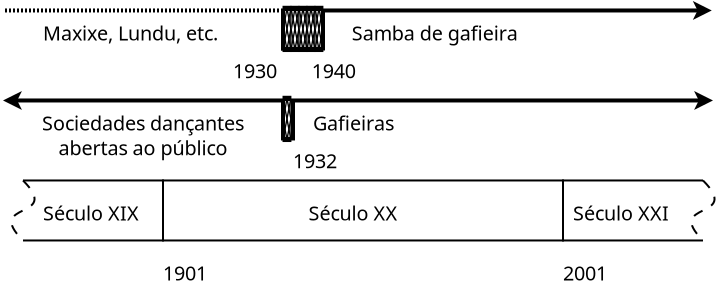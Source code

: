 <?xml version="1.0" encoding="UTF-8"?>
<dia:diagram xmlns:dia="http://www.lysator.liu.se/~alla/dia/">
  <dia:layer name="Segundo plano" visible="true" connectable="true" active="true">
    <dia:object type="Standard - Box" version="0" id="O0">
      <dia:attribute name="obj_pos">
        <dia:point val="12,1"/>
      </dia:attribute>
      <dia:attribute name="obj_bb">
        <dia:rectangle val="11.95,0.95;32.05,4.05"/>
      </dia:attribute>
      <dia:attribute name="elem_corner">
        <dia:point val="12,1"/>
      </dia:attribute>
      <dia:attribute name="elem_width">
        <dia:real val="20"/>
      </dia:attribute>
      <dia:attribute name="elem_height">
        <dia:real val="3"/>
      </dia:attribute>
      <dia:attribute name="show_background">
        <dia:boolean val="false"/>
      </dia:attribute>
    </dia:object>
    <dia:object type="Standard - Text" version="1" id="O1">
      <dia:attribute name="obj_pos">
        <dia:point val="12,6"/>
      </dia:attribute>
      <dia:attribute name="obj_bb">
        <dia:rectangle val="12,5.082;14.51,6.235"/>
      </dia:attribute>
      <dia:attribute name="text">
        <dia:composite type="text">
          <dia:attribute name="string">
            <dia:string>#1901#</dia:string>
          </dia:attribute>
          <dia:attribute name="font">
            <dia:font family="sans" style="0" name="Helvetica"/>
          </dia:attribute>
          <dia:attribute name="height">
            <dia:real val="1.235"/>
          </dia:attribute>
          <dia:attribute name="pos">
            <dia:point val="12,6"/>
          </dia:attribute>
          <dia:attribute name="color">
            <dia:color val="#000000ff"/>
          </dia:attribute>
          <dia:attribute name="alignment">
            <dia:enum val="0"/>
          </dia:attribute>
        </dia:composite>
      </dia:attribute>
      <dia:attribute name="valign">
        <dia:enum val="3"/>
      </dia:attribute>
    </dia:object>
    <dia:object type="Standard - Text" version="1" id="O2">
      <dia:attribute name="obj_pos">
        <dia:point val="32,6"/>
      </dia:attribute>
      <dia:attribute name="obj_bb">
        <dia:rectangle val="32,5.082;34.51,6.235"/>
      </dia:attribute>
      <dia:attribute name="text">
        <dia:composite type="text">
          <dia:attribute name="string">
            <dia:string>#2001#</dia:string>
          </dia:attribute>
          <dia:attribute name="font">
            <dia:font family="sans" style="0" name="Helvetica"/>
          </dia:attribute>
          <dia:attribute name="height">
            <dia:real val="1.235"/>
          </dia:attribute>
          <dia:attribute name="pos">
            <dia:point val="32,6"/>
          </dia:attribute>
          <dia:attribute name="color">
            <dia:color val="#000000ff"/>
          </dia:attribute>
          <dia:attribute name="alignment">
            <dia:enum val="0"/>
          </dia:attribute>
        </dia:composite>
      </dia:attribute>
      <dia:attribute name="valign">
        <dia:enum val="3"/>
      </dia:attribute>
    </dia:object>
    <dia:object type="Standard - Text" version="1" id="O3">
      <dia:attribute name="obj_pos">
        <dia:point val="21.5,3"/>
      </dia:attribute>
      <dia:attribute name="obj_bb">
        <dia:rectangle val="19.024,2.083;23.976,3.235"/>
      </dia:attribute>
      <dia:attribute name="text">
        <dia:composite type="text">
          <dia:attribute name="string">
            <dia:string>#Século XX#</dia:string>
          </dia:attribute>
          <dia:attribute name="font">
            <dia:font family="sans" style="0" name="Helvetica"/>
          </dia:attribute>
          <dia:attribute name="height">
            <dia:real val="1.235"/>
          </dia:attribute>
          <dia:attribute name="pos">
            <dia:point val="21.5,3"/>
          </dia:attribute>
          <dia:attribute name="color">
            <dia:color val="#000000ff"/>
          </dia:attribute>
          <dia:attribute name="alignment">
            <dia:enum val="1"/>
          </dia:attribute>
        </dia:composite>
      </dia:attribute>
      <dia:attribute name="valign">
        <dia:enum val="3"/>
      </dia:attribute>
    </dia:object>
    <dia:object type="Standard - Text" version="1" id="O4">
      <dia:attribute name="obj_pos">
        <dia:point val="32.5,3"/>
      </dia:attribute>
      <dia:attribute name="obj_bb">
        <dia:rectangle val="32.5,2.083;37.745,3.235"/>
      </dia:attribute>
      <dia:attribute name="text">
        <dia:composite type="text">
          <dia:attribute name="string">
            <dia:string>#Século XXI#</dia:string>
          </dia:attribute>
          <dia:attribute name="font">
            <dia:font family="sans" style="0" name="Helvetica"/>
          </dia:attribute>
          <dia:attribute name="height">
            <dia:real val="1.235"/>
          </dia:attribute>
          <dia:attribute name="pos">
            <dia:point val="32.5,3"/>
          </dia:attribute>
          <dia:attribute name="color">
            <dia:color val="#000000ff"/>
          </dia:attribute>
          <dia:attribute name="alignment">
            <dia:enum val="0"/>
          </dia:attribute>
        </dia:composite>
      </dia:attribute>
      <dia:attribute name="valign">
        <dia:enum val="3"/>
      </dia:attribute>
    </dia:object>
    <dia:object type="Standard - BezierLine" version="0" id="O5">
      <dia:attribute name="obj_pos">
        <dia:point val="39,1"/>
      </dia:attribute>
      <dia:attribute name="obj_bb">
        <dia:rectangle val="38.373,0.929;39.627,4.071"/>
      </dia:attribute>
      <dia:attribute name="bez_points">
        <dia:point val="39,1"/>
        <dia:point val="41,3"/>
        <dia:point val="37,2"/>
        <dia:point val="39,4"/>
      </dia:attribute>
      <dia:attribute name="corner_types">
        <dia:enum val="0"/>
        <dia:enum val="0"/>
      </dia:attribute>
      <dia:attribute name="line_style">
        <dia:enum val="1"/>
      </dia:attribute>
      <dia:attribute name="dashlength">
        <dia:real val="0.5"/>
      </dia:attribute>
    </dia:object>
    <dia:object type="Standard - PolyLine" version="0" id="O6">
      <dia:attribute name="obj_pos">
        <dia:point val="39,1"/>
      </dia:attribute>
      <dia:attribute name="obj_bb">
        <dia:rectangle val="31.95,0.95;39.05,4.05"/>
      </dia:attribute>
      <dia:attribute name="poly_points">
        <dia:point val="39,1"/>
        <dia:point val="32,1"/>
        <dia:point val="32,4"/>
        <dia:point val="39,4"/>
      </dia:attribute>
      <dia:connections>
        <dia:connection handle="1" to="O0" connection="2"/>
        <dia:connection handle="2" to="O0" connection="7"/>
      </dia:connections>
    </dia:object>
    <dia:group>
      <dia:attribute name="meta">
        <dia:composite type="dict"/>
      </dia:attribute>
      <dia:attribute name="matrix"/>
      <dia:object type="Standard - BezierLine" version="0" id="O7">
        <dia:attribute name="obj_pos">
          <dia:point val="5,1"/>
        </dia:attribute>
        <dia:attribute name="obj_bb">
          <dia:rectangle val="4.373,0.929;5.627,4.071"/>
        </dia:attribute>
        <dia:attribute name="bez_points">
          <dia:point val="5,1"/>
          <dia:point val="7,3"/>
          <dia:point val="3,2"/>
          <dia:point val="5,4"/>
        </dia:attribute>
        <dia:attribute name="corner_types">
          <dia:enum val="0"/>
          <dia:enum val="0"/>
        </dia:attribute>
        <dia:attribute name="line_style">
          <dia:enum val="1"/>
        </dia:attribute>
        <dia:attribute name="dashlength">
          <dia:real val="0.5"/>
        </dia:attribute>
      </dia:object>
      <dia:object type="Standard - PolyLine" version="0" id="O8">
        <dia:attribute name="obj_pos">
          <dia:point val="5,1"/>
        </dia:attribute>
        <dia:attribute name="obj_bb">
          <dia:rectangle val="4.95,0.95;12.05,4.05"/>
        </dia:attribute>
        <dia:attribute name="poly_points">
          <dia:point val="5,1"/>
          <dia:point val="12,1"/>
          <dia:point val="12,4"/>
          <dia:point val="5,4"/>
        </dia:attribute>
      </dia:object>
    </dia:group>
    <dia:object type="Standard - Text" version="1" id="O9">
      <dia:attribute name="obj_pos">
        <dia:point val="6,3"/>
      </dia:attribute>
      <dia:attribute name="obj_bb">
        <dia:rectangle val="6,2.083;11.245,3.235"/>
      </dia:attribute>
      <dia:attribute name="text">
        <dia:composite type="text">
          <dia:attribute name="string">
            <dia:string>#Século XIX#</dia:string>
          </dia:attribute>
          <dia:attribute name="font">
            <dia:font family="sans" style="0" name="Helvetica"/>
          </dia:attribute>
          <dia:attribute name="height">
            <dia:real val="1.235"/>
          </dia:attribute>
          <dia:attribute name="pos">
            <dia:point val="6,3"/>
          </dia:attribute>
          <dia:attribute name="color">
            <dia:color val="#000000ff"/>
          </dia:attribute>
          <dia:attribute name="alignment">
            <dia:enum val="0"/>
          </dia:attribute>
        </dia:composite>
      </dia:attribute>
      <dia:attribute name="valign">
        <dia:enum val="3"/>
      </dia:attribute>
    </dia:object>
    <dia:object type="Standard - Text" version="1" id="O10">
      <dia:attribute name="obj_pos">
        <dia:point val="11,-1.5"/>
      </dia:attribute>
      <dia:attribute name="obj_bb">
        <dia:rectangle val="5.452,-2.417;16.547,-0.03"/>
      </dia:attribute>
      <dia:attribute name="text">
        <dia:composite type="text">
          <dia:attribute name="string">
            <dia:string>#Sociedades dançantes
abertas ao público#</dia:string>
          </dia:attribute>
          <dia:attribute name="font">
            <dia:font family="sans" style="0" name="Helvetica"/>
          </dia:attribute>
          <dia:attribute name="height">
            <dia:real val="1.235"/>
          </dia:attribute>
          <dia:attribute name="pos">
            <dia:point val="11,-1.5"/>
          </dia:attribute>
          <dia:attribute name="color">
            <dia:color val="#000000ff"/>
          </dia:attribute>
          <dia:attribute name="alignment">
            <dia:enum val="1"/>
          </dia:attribute>
        </dia:composite>
      </dia:attribute>
      <dia:attribute name="valign">
        <dia:enum val="3"/>
      </dia:attribute>
    </dia:object>
    <dia:object type="Standard - PolyLine" version="0" id="O11">
      <dia:attribute name="obj_pos">
        <dia:point val="18.5,-1"/>
      </dia:attribute>
      <dia:attribute name="obj_bb">
        <dia:rectangle val="18.4,-3.474;39.6,-0.9"/>
      </dia:attribute>
      <dia:attribute name="poly_points">
        <dia:point val="18.5,-1"/>
        <dia:point val="18.5,-3"/>
        <dia:point val="39.5,-3"/>
      </dia:attribute>
      <dia:attribute name="line_width">
        <dia:real val="0.2"/>
      </dia:attribute>
      <dia:attribute name="end_arrow">
        <dia:enum val="22"/>
      </dia:attribute>
      <dia:attribute name="end_arrow_length">
        <dia:real val="0.5"/>
      </dia:attribute>
      <dia:attribute name="end_arrow_width">
        <dia:real val="0.5"/>
      </dia:attribute>
    </dia:object>
    <dia:object type="Standard - Text" version="1" id="O12">
      <dia:attribute name="obj_pos">
        <dia:point val="19.5,-1.5"/>
      </dia:attribute>
      <dia:attribute name="obj_bb">
        <dia:rectangle val="19.5,-2.417;23.9,-1.265"/>
      </dia:attribute>
      <dia:attribute name="text">
        <dia:composite type="text">
          <dia:attribute name="string">
            <dia:string>#Gafieiras#</dia:string>
          </dia:attribute>
          <dia:attribute name="font">
            <dia:font family="sans" style="0" name="Helvetica"/>
          </dia:attribute>
          <dia:attribute name="height">
            <dia:real val="1.235"/>
          </dia:attribute>
          <dia:attribute name="pos">
            <dia:point val="19.5,-1.5"/>
          </dia:attribute>
          <dia:attribute name="color">
            <dia:color val="#000000ff"/>
          </dia:attribute>
          <dia:attribute name="alignment">
            <dia:enum val="0"/>
          </dia:attribute>
        </dia:composite>
      </dia:attribute>
      <dia:attribute name="valign">
        <dia:enum val="3"/>
      </dia:attribute>
    </dia:object>
    <dia:object type="Standard - Text" version="1" id="O13">
      <dia:attribute name="obj_pos">
        <dia:point val="18.5,0"/>
      </dia:attribute>
      <dia:attribute name="obj_bb">
        <dia:rectangle val="18.5,-0.576;21.01,0.576"/>
      </dia:attribute>
      <dia:attribute name="text">
        <dia:composite type="text">
          <dia:attribute name="string">
            <dia:string>#1932#</dia:string>
          </dia:attribute>
          <dia:attribute name="font">
            <dia:font family="sans" style="0" name="Helvetica"/>
          </dia:attribute>
          <dia:attribute name="height">
            <dia:real val="1.235"/>
          </dia:attribute>
          <dia:attribute name="pos">
            <dia:point val="18.5,0.341"/>
          </dia:attribute>
          <dia:attribute name="color">
            <dia:color val="#000000ff"/>
          </dia:attribute>
          <dia:attribute name="alignment">
            <dia:enum val="0"/>
          </dia:attribute>
        </dia:composite>
      </dia:attribute>
      <dia:attribute name="valign">
        <dia:enum val="2"/>
      </dia:attribute>
    </dia:object>
    <dia:object type="Standard - Text" version="1" id="O14">
      <dia:attribute name="obj_pos">
        <dia:point val="21.438,-6"/>
      </dia:attribute>
      <dia:attribute name="obj_bb">
        <dia:rectangle val="21.438,-6.918;30.478,-5.765"/>
      </dia:attribute>
      <dia:attribute name="text">
        <dia:composite type="text">
          <dia:attribute name="string">
            <dia:string>#Samba de gafieira#</dia:string>
          </dia:attribute>
          <dia:attribute name="font">
            <dia:font family="sans" style="0" name="Helvetica"/>
          </dia:attribute>
          <dia:attribute name="height">
            <dia:real val="1.235"/>
          </dia:attribute>
          <dia:attribute name="pos">
            <dia:point val="21.438,-6"/>
          </dia:attribute>
          <dia:attribute name="color">
            <dia:color val="#000000ff"/>
          </dia:attribute>
          <dia:attribute name="alignment">
            <dia:enum val="0"/>
          </dia:attribute>
        </dia:composite>
      </dia:attribute>
      <dia:attribute name="valign">
        <dia:enum val="3"/>
      </dia:attribute>
    </dia:object>
    <dia:object type="Standard - Text" version="1" id="O15">
      <dia:attribute name="obj_pos">
        <dia:point val="19.438,-4.5"/>
      </dia:attribute>
      <dia:attribute name="obj_bb">
        <dia:rectangle val="19.438,-5.076;21.948,-3.924"/>
      </dia:attribute>
      <dia:attribute name="text">
        <dia:composite type="text">
          <dia:attribute name="string">
            <dia:string>#1940#</dia:string>
          </dia:attribute>
          <dia:attribute name="font">
            <dia:font family="sans" style="0" name="Helvetica"/>
          </dia:attribute>
          <dia:attribute name="height">
            <dia:real val="1.235"/>
          </dia:attribute>
          <dia:attribute name="pos">
            <dia:point val="19.438,-4.159"/>
          </dia:attribute>
          <dia:attribute name="color">
            <dia:color val="#000000ff"/>
          </dia:attribute>
          <dia:attribute name="alignment">
            <dia:enum val="0"/>
          </dia:attribute>
        </dia:composite>
      </dia:attribute>
      <dia:attribute name="valign">
        <dia:enum val="2"/>
      </dia:attribute>
    </dia:object>
    <dia:object type="Standard - PolyLine" version="0" id="O16">
      <dia:attribute name="obj_pos">
        <dia:point val="18,-5.5"/>
      </dia:attribute>
      <dia:attribute name="obj_bb">
        <dia:rectangle val="3.9,-7.6;18.1,-5.4"/>
      </dia:attribute>
      <dia:attribute name="poly_points">
        <dia:point val="18,-5.5"/>
        <dia:point val="18,-7.5"/>
        <dia:point val="4,-7.5"/>
      </dia:attribute>
      <dia:attribute name="line_width">
        <dia:real val="0.2"/>
      </dia:attribute>
      <dia:attribute name="line_style">
        <dia:enum val="4"/>
      </dia:attribute>
    </dia:object>
    <dia:object type="Standard - Text" version="1" id="O17">
      <dia:attribute name="obj_pos">
        <dia:point val="15.5,-4.5"/>
      </dia:attribute>
      <dia:attribute name="obj_bb">
        <dia:rectangle val="15.5,-5.076;18.01,-3.924"/>
      </dia:attribute>
      <dia:attribute name="text">
        <dia:composite type="text">
          <dia:attribute name="string">
            <dia:string>#1930#</dia:string>
          </dia:attribute>
          <dia:attribute name="font">
            <dia:font family="sans" style="0" name="Helvetica"/>
          </dia:attribute>
          <dia:attribute name="height">
            <dia:real val="1.235"/>
          </dia:attribute>
          <dia:attribute name="pos">
            <dia:point val="15.5,-4.159"/>
          </dia:attribute>
          <dia:attribute name="color">
            <dia:color val="#000000ff"/>
          </dia:attribute>
          <dia:attribute name="alignment">
            <dia:enum val="0"/>
          </dia:attribute>
        </dia:composite>
      </dia:attribute>
      <dia:attribute name="valign">
        <dia:enum val="2"/>
      </dia:attribute>
    </dia:object>
    <dia:object type="Standard - Text" version="1" id="O18">
      <dia:attribute name="obj_pos">
        <dia:point val="6,-6"/>
      </dia:attribute>
      <dia:attribute name="obj_bb">
        <dia:rectangle val="6,-6.946;15.656,-5.707"/>
      </dia:attribute>
      <dia:attribute name="text">
        <dia:composite type="text">
          <dia:attribute name="string">
            <dia:string>#Maxixe, Lundu, etc.#</dia:string>
          </dia:attribute>
          <dia:attribute name="font">
            <dia:font family="sans" style="0" name="Helvetica"/>
          </dia:attribute>
          <dia:attribute name="height">
            <dia:real val="1.235"/>
          </dia:attribute>
          <dia:attribute name="pos">
            <dia:point val="6,-6"/>
          </dia:attribute>
          <dia:attribute name="color">
            <dia:color val="#000000ff"/>
          </dia:attribute>
          <dia:attribute name="alignment">
            <dia:enum val="0"/>
          </dia:attribute>
        </dia:composite>
      </dia:attribute>
      <dia:attribute name="valign">
        <dia:enum val="3"/>
      </dia:attribute>
    </dia:object>
    <dia:group>
      <dia:attribute name="meta">
        <dia:composite type="dict"/>
      </dia:attribute>
      <dia:attribute name="matrix">
        <dia:matrix xx="0.197" xy="0" yx="0" yy="1.026" x0="14.534" y0="3.887"/>
      </dia:attribute>
      <dia:object type="Standard - Box" version="0" id="O19">
        <dia:attribute name="obj_pos">
          <dia:point val="17.6,-11.2"/>
        </dia:attribute>
        <dia:attribute name="obj_bb">
          <dia:rectangle val="17.5,-11.3;19.7,-9.1"/>
        </dia:attribute>
        <dia:attribute name="elem_corner">
          <dia:point val="17.6,-11.2"/>
        </dia:attribute>
        <dia:attribute name="elem_width">
          <dia:real val="2"/>
        </dia:attribute>
        <dia:attribute name="elem_height">
          <dia:real val="2"/>
        </dia:attribute>
        <dia:attribute name="border_width">
          <dia:real val="0.2"/>
        </dia:attribute>
        <dia:attribute name="show_background">
          <dia:boolean val="true"/>
        </dia:attribute>
      </dia:object>
      <dia:group>
        <dia:attribute name="meta">
          <dia:composite type="dict"/>
        </dia:attribute>
        <dia:attribute name="matrix"/>
        <dia:object type="Standard - Line" version="0" id="O20">
          <dia:attribute name="obj_pos">
            <dia:point val="17.6,-11.2"/>
          </dia:attribute>
          <dia:attribute name="obj_bb">
            <dia:rectangle val="17.459,-11.341;19.741,-9.059"/>
          </dia:attribute>
          <dia:attribute name="conn_endpoints">
            <dia:point val="17.6,-11.2"/>
            <dia:point val="19.6,-9.2"/>
          </dia:attribute>
          <dia:attribute name="numcp">
            <dia:int val="1"/>
          </dia:attribute>
          <dia:attribute name="line_width">
            <dia:real val="0.2"/>
          </dia:attribute>
        </dia:object>
        <dia:object type="Standard - Line" version="0" id="O21">
          <dia:attribute name="obj_pos">
            <dia:point val="19.6,-11.2"/>
          </dia:attribute>
          <dia:attribute name="obj_bb">
            <dia:rectangle val="17.459,-11.341;19.741,-9.059"/>
          </dia:attribute>
          <dia:attribute name="conn_endpoints">
            <dia:point val="19.6,-11.2"/>
            <dia:point val="17.6,-9.2"/>
          </dia:attribute>
          <dia:attribute name="numcp">
            <dia:int val="1"/>
          </dia:attribute>
          <dia:attribute name="line_width">
            <dia:real val="0.2"/>
          </dia:attribute>
        </dia:object>
        <dia:object type="Standard - Line" version="0" id="O22">
          <dia:attribute name="obj_pos">
            <dia:point val="19.6,-10.2"/>
          </dia:attribute>
          <dia:attribute name="obj_bb">
            <dia:rectangle val="18.459,-10.341;19.741,-9.059"/>
          </dia:attribute>
          <dia:attribute name="conn_endpoints">
            <dia:point val="19.6,-10.2"/>
            <dia:point val="18.6,-9.2"/>
          </dia:attribute>
          <dia:attribute name="numcp">
            <dia:int val="1"/>
          </dia:attribute>
          <dia:attribute name="line_width">
            <dia:real val="0.2"/>
          </dia:attribute>
        </dia:object>
        <dia:object type="Standard - Line" version="0" id="O23">
          <dia:attribute name="obj_pos">
            <dia:point val="18.6,-11.2"/>
          </dia:attribute>
          <dia:attribute name="obj_bb">
            <dia:rectangle val="17.585,-11.341;18.741,-10.092"/>
          </dia:attribute>
          <dia:attribute name="conn_endpoints">
            <dia:point val="18.6,-11.2"/>
            <dia:point val="17.726,-10.234"/>
          </dia:attribute>
          <dia:attribute name="numcp">
            <dia:int val="1"/>
          </dia:attribute>
          <dia:attribute name="line_width">
            <dia:real val="0.2"/>
          </dia:attribute>
        </dia:object>
        <dia:object type="Standard - Line" version="0" id="O24">
          <dia:attribute name="obj_pos">
            <dia:point val="18.6,-11.2"/>
          </dia:attribute>
          <dia:attribute name="obj_bb">
            <dia:rectangle val="18.459,-11.341;19.741,-10.059"/>
          </dia:attribute>
          <dia:attribute name="conn_endpoints">
            <dia:point val="18.6,-11.2"/>
            <dia:point val="19.6,-10.2"/>
          </dia:attribute>
          <dia:attribute name="numcp">
            <dia:int val="1"/>
          </dia:attribute>
          <dia:attribute name="line_width">
            <dia:real val="0.2"/>
          </dia:attribute>
        </dia:object>
        <dia:object type="Standard - Line" version="0" id="O25">
          <dia:attribute name="obj_pos">
            <dia:point val="17.6,-10.2"/>
          </dia:attribute>
          <dia:attribute name="obj_bb">
            <dia:rectangle val="17.459,-10.341;18.741,-9.059"/>
          </dia:attribute>
          <dia:attribute name="conn_endpoints">
            <dia:point val="17.6,-10.2"/>
            <dia:point val="18.6,-9.2"/>
          </dia:attribute>
          <dia:attribute name="numcp">
            <dia:int val="1"/>
          </dia:attribute>
          <dia:attribute name="line_width">
            <dia:real val="0.2"/>
          </dia:attribute>
        </dia:object>
      </dia:group>
    </dia:group>
    <dia:group>
      <dia:attribute name="meta">
        <dia:composite type="dict"/>
      </dia:attribute>
      <dia:attribute name="matrix">
        <dia:matrix xx="0.197" xy="0" yx="0" yy="1.026" x0="14.934" y0="3.887"/>
      </dia:attribute>
      <dia:object type="Standard - Box" version="0" id="O26">
        <dia:attribute name="obj_pos">
          <dia:point val="17.6,-11.2"/>
        </dia:attribute>
        <dia:attribute name="obj_bb">
          <dia:rectangle val="17.5,-11.3;19.7,-9.1"/>
        </dia:attribute>
        <dia:attribute name="elem_corner">
          <dia:point val="17.6,-11.2"/>
        </dia:attribute>
        <dia:attribute name="elem_width">
          <dia:real val="2"/>
        </dia:attribute>
        <dia:attribute name="elem_height">
          <dia:real val="2"/>
        </dia:attribute>
        <dia:attribute name="border_width">
          <dia:real val="0.2"/>
        </dia:attribute>
        <dia:attribute name="show_background">
          <dia:boolean val="true"/>
        </dia:attribute>
      </dia:object>
      <dia:group>
        <dia:attribute name="meta">
          <dia:composite type="dict"/>
        </dia:attribute>
        <dia:attribute name="matrix"/>
        <dia:object type="Standard - Line" version="0" id="O27">
          <dia:attribute name="obj_pos">
            <dia:point val="17.6,-11.2"/>
          </dia:attribute>
          <dia:attribute name="obj_bb">
            <dia:rectangle val="17.459,-11.341;19.741,-9.059"/>
          </dia:attribute>
          <dia:attribute name="conn_endpoints">
            <dia:point val="17.6,-11.2"/>
            <dia:point val="19.6,-9.2"/>
          </dia:attribute>
          <dia:attribute name="numcp">
            <dia:int val="1"/>
          </dia:attribute>
          <dia:attribute name="line_width">
            <dia:real val="0.2"/>
          </dia:attribute>
        </dia:object>
        <dia:object type="Standard - Line" version="0" id="O28">
          <dia:attribute name="obj_pos">
            <dia:point val="19.6,-11.2"/>
          </dia:attribute>
          <dia:attribute name="obj_bb">
            <dia:rectangle val="17.459,-11.341;19.741,-9.059"/>
          </dia:attribute>
          <dia:attribute name="conn_endpoints">
            <dia:point val="19.6,-11.2"/>
            <dia:point val="17.6,-9.2"/>
          </dia:attribute>
          <dia:attribute name="numcp">
            <dia:int val="1"/>
          </dia:attribute>
          <dia:attribute name="line_width">
            <dia:real val="0.2"/>
          </dia:attribute>
        </dia:object>
        <dia:object type="Standard - Line" version="0" id="O29">
          <dia:attribute name="obj_pos">
            <dia:point val="19.6,-10.2"/>
          </dia:attribute>
          <dia:attribute name="obj_bb">
            <dia:rectangle val="18.459,-10.341;19.741,-9.059"/>
          </dia:attribute>
          <dia:attribute name="conn_endpoints">
            <dia:point val="19.6,-10.2"/>
            <dia:point val="18.6,-9.2"/>
          </dia:attribute>
          <dia:attribute name="numcp">
            <dia:int val="1"/>
          </dia:attribute>
          <dia:attribute name="line_width">
            <dia:real val="0.2"/>
          </dia:attribute>
        </dia:object>
        <dia:object type="Standard - Line" version="0" id="O30">
          <dia:attribute name="obj_pos">
            <dia:point val="18.6,-11.2"/>
          </dia:attribute>
          <dia:attribute name="obj_bb">
            <dia:rectangle val="17.585,-11.341;18.741,-10.092"/>
          </dia:attribute>
          <dia:attribute name="conn_endpoints">
            <dia:point val="18.6,-11.2"/>
            <dia:point val="17.726,-10.234"/>
          </dia:attribute>
          <dia:attribute name="numcp">
            <dia:int val="1"/>
          </dia:attribute>
          <dia:attribute name="line_width">
            <dia:real val="0.2"/>
          </dia:attribute>
        </dia:object>
        <dia:object type="Standard - Line" version="0" id="O31">
          <dia:attribute name="obj_pos">
            <dia:point val="18.6,-11.2"/>
          </dia:attribute>
          <dia:attribute name="obj_bb">
            <dia:rectangle val="18.459,-11.341;19.741,-10.059"/>
          </dia:attribute>
          <dia:attribute name="conn_endpoints">
            <dia:point val="18.6,-11.2"/>
            <dia:point val="19.6,-10.2"/>
          </dia:attribute>
          <dia:attribute name="numcp">
            <dia:int val="1"/>
          </dia:attribute>
          <dia:attribute name="line_width">
            <dia:real val="0.2"/>
          </dia:attribute>
        </dia:object>
        <dia:object type="Standard - Line" version="0" id="O32">
          <dia:attribute name="obj_pos">
            <dia:point val="17.6,-10.2"/>
          </dia:attribute>
          <dia:attribute name="obj_bb">
            <dia:rectangle val="17.459,-10.341;18.741,-9.059"/>
          </dia:attribute>
          <dia:attribute name="conn_endpoints">
            <dia:point val="17.6,-10.2"/>
            <dia:point val="18.6,-9.2"/>
          </dia:attribute>
          <dia:attribute name="numcp">
            <dia:int val="1"/>
          </dia:attribute>
          <dia:attribute name="line_width">
            <dia:real val="0.2"/>
          </dia:attribute>
        </dia:object>
      </dia:group>
    </dia:group>
    <dia:group>
      <dia:attribute name="meta">
        <dia:composite type="dict"/>
      </dia:attribute>
      <dia:attribute name="matrix">
        <dia:matrix xx="0.197" xy="0" yx="0" yy="1.026" x0="15.334" y0="3.887"/>
      </dia:attribute>
      <dia:object type="Standard - Box" version="0" id="O33">
        <dia:attribute name="obj_pos">
          <dia:point val="17.6,-11.2"/>
        </dia:attribute>
        <dia:attribute name="obj_bb">
          <dia:rectangle val="17.5,-11.3;19.7,-9.1"/>
        </dia:attribute>
        <dia:attribute name="elem_corner">
          <dia:point val="17.6,-11.2"/>
        </dia:attribute>
        <dia:attribute name="elem_width">
          <dia:real val="2"/>
        </dia:attribute>
        <dia:attribute name="elem_height">
          <dia:real val="2"/>
        </dia:attribute>
        <dia:attribute name="border_width">
          <dia:real val="0.2"/>
        </dia:attribute>
        <dia:attribute name="show_background">
          <dia:boolean val="true"/>
        </dia:attribute>
      </dia:object>
      <dia:group>
        <dia:attribute name="meta">
          <dia:composite type="dict"/>
        </dia:attribute>
        <dia:attribute name="matrix"/>
        <dia:object type="Standard - Line" version="0" id="O34">
          <dia:attribute name="obj_pos">
            <dia:point val="17.6,-11.2"/>
          </dia:attribute>
          <dia:attribute name="obj_bb">
            <dia:rectangle val="17.459,-11.341;19.741,-9.059"/>
          </dia:attribute>
          <dia:attribute name="conn_endpoints">
            <dia:point val="17.6,-11.2"/>
            <dia:point val="19.6,-9.2"/>
          </dia:attribute>
          <dia:attribute name="numcp">
            <dia:int val="1"/>
          </dia:attribute>
          <dia:attribute name="line_width">
            <dia:real val="0.2"/>
          </dia:attribute>
        </dia:object>
        <dia:object type="Standard - Line" version="0" id="O35">
          <dia:attribute name="obj_pos">
            <dia:point val="19.6,-11.2"/>
          </dia:attribute>
          <dia:attribute name="obj_bb">
            <dia:rectangle val="17.459,-11.341;19.741,-9.059"/>
          </dia:attribute>
          <dia:attribute name="conn_endpoints">
            <dia:point val="19.6,-11.2"/>
            <dia:point val="17.6,-9.2"/>
          </dia:attribute>
          <dia:attribute name="numcp">
            <dia:int val="1"/>
          </dia:attribute>
          <dia:attribute name="line_width">
            <dia:real val="0.2"/>
          </dia:attribute>
        </dia:object>
        <dia:object type="Standard - Line" version="0" id="O36">
          <dia:attribute name="obj_pos">
            <dia:point val="19.6,-10.2"/>
          </dia:attribute>
          <dia:attribute name="obj_bb">
            <dia:rectangle val="18.459,-10.341;19.741,-9.059"/>
          </dia:attribute>
          <dia:attribute name="conn_endpoints">
            <dia:point val="19.6,-10.2"/>
            <dia:point val="18.6,-9.2"/>
          </dia:attribute>
          <dia:attribute name="numcp">
            <dia:int val="1"/>
          </dia:attribute>
          <dia:attribute name="line_width">
            <dia:real val="0.2"/>
          </dia:attribute>
        </dia:object>
        <dia:object type="Standard - Line" version="0" id="O37">
          <dia:attribute name="obj_pos">
            <dia:point val="18.6,-11.2"/>
          </dia:attribute>
          <dia:attribute name="obj_bb">
            <dia:rectangle val="17.585,-11.341;18.741,-10.092"/>
          </dia:attribute>
          <dia:attribute name="conn_endpoints">
            <dia:point val="18.6,-11.2"/>
            <dia:point val="17.726,-10.234"/>
          </dia:attribute>
          <dia:attribute name="numcp">
            <dia:int val="1"/>
          </dia:attribute>
          <dia:attribute name="line_width">
            <dia:real val="0.2"/>
          </dia:attribute>
        </dia:object>
        <dia:object type="Standard - Line" version="0" id="O38">
          <dia:attribute name="obj_pos">
            <dia:point val="18.6,-11.2"/>
          </dia:attribute>
          <dia:attribute name="obj_bb">
            <dia:rectangle val="18.459,-11.341;19.741,-10.059"/>
          </dia:attribute>
          <dia:attribute name="conn_endpoints">
            <dia:point val="18.6,-11.2"/>
            <dia:point val="19.6,-10.2"/>
          </dia:attribute>
          <dia:attribute name="numcp">
            <dia:int val="1"/>
          </dia:attribute>
          <dia:attribute name="line_width">
            <dia:real val="0.2"/>
          </dia:attribute>
        </dia:object>
        <dia:object type="Standard - Line" version="0" id="O39">
          <dia:attribute name="obj_pos">
            <dia:point val="17.6,-10.2"/>
          </dia:attribute>
          <dia:attribute name="obj_bb">
            <dia:rectangle val="17.459,-10.341;18.741,-9.059"/>
          </dia:attribute>
          <dia:attribute name="conn_endpoints">
            <dia:point val="17.6,-10.2"/>
            <dia:point val="18.6,-9.2"/>
          </dia:attribute>
          <dia:attribute name="numcp">
            <dia:int val="1"/>
          </dia:attribute>
          <dia:attribute name="line_width">
            <dia:real val="0.2"/>
          </dia:attribute>
        </dia:object>
      </dia:group>
    </dia:group>
    <dia:group>
      <dia:attribute name="meta">
        <dia:composite type="dict"/>
      </dia:attribute>
      <dia:attribute name="matrix">
        <dia:matrix xx="0.197" xy="0" yx="0" yy="1.026" x0="15.734" y0="3.887"/>
      </dia:attribute>
      <dia:object type="Standard - Box" version="0" id="O40">
        <dia:attribute name="obj_pos">
          <dia:point val="17.6,-11.2"/>
        </dia:attribute>
        <dia:attribute name="obj_bb">
          <dia:rectangle val="17.5,-11.3;19.7,-9.1"/>
        </dia:attribute>
        <dia:attribute name="elem_corner">
          <dia:point val="17.6,-11.2"/>
        </dia:attribute>
        <dia:attribute name="elem_width">
          <dia:real val="2"/>
        </dia:attribute>
        <dia:attribute name="elem_height">
          <dia:real val="2"/>
        </dia:attribute>
        <dia:attribute name="border_width">
          <dia:real val="0.2"/>
        </dia:attribute>
        <dia:attribute name="show_background">
          <dia:boolean val="true"/>
        </dia:attribute>
      </dia:object>
      <dia:group>
        <dia:attribute name="meta">
          <dia:composite type="dict"/>
        </dia:attribute>
        <dia:attribute name="matrix"/>
        <dia:object type="Standard - Line" version="0" id="O41">
          <dia:attribute name="obj_pos">
            <dia:point val="17.6,-11.2"/>
          </dia:attribute>
          <dia:attribute name="obj_bb">
            <dia:rectangle val="17.459,-11.341;19.741,-9.059"/>
          </dia:attribute>
          <dia:attribute name="conn_endpoints">
            <dia:point val="17.6,-11.2"/>
            <dia:point val="19.6,-9.2"/>
          </dia:attribute>
          <dia:attribute name="numcp">
            <dia:int val="1"/>
          </dia:attribute>
          <dia:attribute name="line_width">
            <dia:real val="0.2"/>
          </dia:attribute>
        </dia:object>
        <dia:object type="Standard - Line" version="0" id="O42">
          <dia:attribute name="obj_pos">
            <dia:point val="19.6,-11.2"/>
          </dia:attribute>
          <dia:attribute name="obj_bb">
            <dia:rectangle val="17.459,-11.341;19.741,-9.059"/>
          </dia:attribute>
          <dia:attribute name="conn_endpoints">
            <dia:point val="19.6,-11.2"/>
            <dia:point val="17.6,-9.2"/>
          </dia:attribute>
          <dia:attribute name="numcp">
            <dia:int val="1"/>
          </dia:attribute>
          <dia:attribute name="line_width">
            <dia:real val="0.2"/>
          </dia:attribute>
        </dia:object>
        <dia:object type="Standard - Line" version="0" id="O43">
          <dia:attribute name="obj_pos">
            <dia:point val="19.6,-10.2"/>
          </dia:attribute>
          <dia:attribute name="obj_bb">
            <dia:rectangle val="18.459,-10.341;19.741,-9.059"/>
          </dia:attribute>
          <dia:attribute name="conn_endpoints">
            <dia:point val="19.6,-10.2"/>
            <dia:point val="18.6,-9.2"/>
          </dia:attribute>
          <dia:attribute name="numcp">
            <dia:int val="1"/>
          </dia:attribute>
          <dia:attribute name="line_width">
            <dia:real val="0.2"/>
          </dia:attribute>
        </dia:object>
        <dia:object type="Standard - Line" version="0" id="O44">
          <dia:attribute name="obj_pos">
            <dia:point val="18.6,-11.2"/>
          </dia:attribute>
          <dia:attribute name="obj_bb">
            <dia:rectangle val="17.585,-11.341;18.741,-10.092"/>
          </dia:attribute>
          <dia:attribute name="conn_endpoints">
            <dia:point val="18.6,-11.2"/>
            <dia:point val="17.726,-10.234"/>
          </dia:attribute>
          <dia:attribute name="numcp">
            <dia:int val="1"/>
          </dia:attribute>
          <dia:attribute name="line_width">
            <dia:real val="0.2"/>
          </dia:attribute>
        </dia:object>
        <dia:object type="Standard - Line" version="0" id="O45">
          <dia:attribute name="obj_pos">
            <dia:point val="18.6,-11.2"/>
          </dia:attribute>
          <dia:attribute name="obj_bb">
            <dia:rectangle val="18.459,-11.341;19.741,-10.059"/>
          </dia:attribute>
          <dia:attribute name="conn_endpoints">
            <dia:point val="18.6,-11.2"/>
            <dia:point val="19.6,-10.2"/>
          </dia:attribute>
          <dia:attribute name="numcp">
            <dia:int val="1"/>
          </dia:attribute>
          <dia:attribute name="line_width">
            <dia:real val="0.2"/>
          </dia:attribute>
        </dia:object>
        <dia:object type="Standard - Line" version="0" id="O46">
          <dia:attribute name="obj_pos">
            <dia:point val="17.6,-10.2"/>
          </dia:attribute>
          <dia:attribute name="obj_bb">
            <dia:rectangle val="17.459,-10.341;18.741,-9.059"/>
          </dia:attribute>
          <dia:attribute name="conn_endpoints">
            <dia:point val="17.6,-10.2"/>
            <dia:point val="18.6,-9.2"/>
          </dia:attribute>
          <dia:attribute name="numcp">
            <dia:int val="1"/>
          </dia:attribute>
          <dia:attribute name="line_width">
            <dia:real val="0.2"/>
          </dia:attribute>
        </dia:object>
      </dia:group>
    </dia:group>
    <dia:group>
      <dia:attribute name="meta">
        <dia:composite type="dict"/>
      </dia:attribute>
      <dia:attribute name="matrix">
        <dia:matrix xx="0.197" xy="0" yx="0" yy="1.026" x0="16.134" y0="3.887"/>
      </dia:attribute>
      <dia:object type="Standard - Box" version="0" id="O47">
        <dia:attribute name="obj_pos">
          <dia:point val="17.6,-11.2"/>
        </dia:attribute>
        <dia:attribute name="obj_bb">
          <dia:rectangle val="17.5,-11.3;19.7,-9.1"/>
        </dia:attribute>
        <dia:attribute name="elem_corner">
          <dia:point val="17.6,-11.2"/>
        </dia:attribute>
        <dia:attribute name="elem_width">
          <dia:real val="2"/>
        </dia:attribute>
        <dia:attribute name="elem_height">
          <dia:real val="2"/>
        </dia:attribute>
        <dia:attribute name="border_width">
          <dia:real val="0.2"/>
        </dia:attribute>
        <dia:attribute name="show_background">
          <dia:boolean val="true"/>
        </dia:attribute>
      </dia:object>
      <dia:group>
        <dia:attribute name="meta">
          <dia:composite type="dict"/>
        </dia:attribute>
        <dia:attribute name="matrix"/>
        <dia:object type="Standard - Line" version="0" id="O48">
          <dia:attribute name="obj_pos">
            <dia:point val="17.6,-11.2"/>
          </dia:attribute>
          <dia:attribute name="obj_bb">
            <dia:rectangle val="17.459,-11.341;19.741,-9.059"/>
          </dia:attribute>
          <dia:attribute name="conn_endpoints">
            <dia:point val="17.6,-11.2"/>
            <dia:point val="19.6,-9.2"/>
          </dia:attribute>
          <dia:attribute name="numcp">
            <dia:int val="1"/>
          </dia:attribute>
          <dia:attribute name="line_width">
            <dia:real val="0.2"/>
          </dia:attribute>
        </dia:object>
        <dia:object type="Standard - Line" version="0" id="O49">
          <dia:attribute name="obj_pos">
            <dia:point val="19.6,-11.2"/>
          </dia:attribute>
          <dia:attribute name="obj_bb">
            <dia:rectangle val="17.459,-11.341;19.741,-9.059"/>
          </dia:attribute>
          <dia:attribute name="conn_endpoints">
            <dia:point val="19.6,-11.2"/>
            <dia:point val="17.6,-9.2"/>
          </dia:attribute>
          <dia:attribute name="numcp">
            <dia:int val="1"/>
          </dia:attribute>
          <dia:attribute name="line_width">
            <dia:real val="0.2"/>
          </dia:attribute>
        </dia:object>
        <dia:object type="Standard - Line" version="0" id="O50">
          <dia:attribute name="obj_pos">
            <dia:point val="19.6,-10.2"/>
          </dia:attribute>
          <dia:attribute name="obj_bb">
            <dia:rectangle val="18.459,-10.341;19.741,-9.059"/>
          </dia:attribute>
          <dia:attribute name="conn_endpoints">
            <dia:point val="19.6,-10.2"/>
            <dia:point val="18.6,-9.2"/>
          </dia:attribute>
          <dia:attribute name="numcp">
            <dia:int val="1"/>
          </dia:attribute>
          <dia:attribute name="line_width">
            <dia:real val="0.2"/>
          </dia:attribute>
        </dia:object>
        <dia:object type="Standard - Line" version="0" id="O51">
          <dia:attribute name="obj_pos">
            <dia:point val="18.6,-11.2"/>
          </dia:attribute>
          <dia:attribute name="obj_bb">
            <dia:rectangle val="17.585,-11.341;18.741,-10.092"/>
          </dia:attribute>
          <dia:attribute name="conn_endpoints">
            <dia:point val="18.6,-11.2"/>
            <dia:point val="17.726,-10.234"/>
          </dia:attribute>
          <dia:attribute name="numcp">
            <dia:int val="1"/>
          </dia:attribute>
          <dia:attribute name="line_width">
            <dia:real val="0.2"/>
          </dia:attribute>
        </dia:object>
        <dia:object type="Standard - Line" version="0" id="O52">
          <dia:attribute name="obj_pos">
            <dia:point val="18.6,-11.2"/>
          </dia:attribute>
          <dia:attribute name="obj_bb">
            <dia:rectangle val="18.459,-11.341;19.741,-10.059"/>
          </dia:attribute>
          <dia:attribute name="conn_endpoints">
            <dia:point val="18.6,-11.2"/>
            <dia:point val="19.6,-10.2"/>
          </dia:attribute>
          <dia:attribute name="numcp">
            <dia:int val="1"/>
          </dia:attribute>
          <dia:attribute name="line_width">
            <dia:real val="0.2"/>
          </dia:attribute>
        </dia:object>
        <dia:object type="Standard - Line" version="0" id="O53">
          <dia:attribute name="obj_pos">
            <dia:point val="17.6,-10.2"/>
          </dia:attribute>
          <dia:attribute name="obj_bb">
            <dia:rectangle val="17.459,-10.341;18.741,-9.059"/>
          </dia:attribute>
          <dia:attribute name="conn_endpoints">
            <dia:point val="17.6,-10.2"/>
            <dia:point val="18.6,-9.2"/>
          </dia:attribute>
          <dia:attribute name="numcp">
            <dia:int val="1"/>
          </dia:attribute>
          <dia:attribute name="line_width">
            <dia:real val="0.2"/>
          </dia:attribute>
        </dia:object>
      </dia:group>
    </dia:group>
    <dia:group>
      <dia:attribute name="meta">
        <dia:composite type="dict"/>
      </dia:attribute>
      <dia:attribute name="matrix">
        <dia:matrix xx="0.197" xy="0" yx="0" yy="1.026" x0="14.534" y0="8.387"/>
      </dia:attribute>
      <dia:object type="Standard - Box" version="0" id="O54">
        <dia:attribute name="obj_pos">
          <dia:point val="17.6,-11.2"/>
        </dia:attribute>
        <dia:attribute name="obj_bb">
          <dia:rectangle val="17.5,-11.3;19.7,-9.1"/>
        </dia:attribute>
        <dia:attribute name="elem_corner">
          <dia:point val="17.6,-11.2"/>
        </dia:attribute>
        <dia:attribute name="elem_width">
          <dia:real val="2"/>
        </dia:attribute>
        <dia:attribute name="elem_height">
          <dia:real val="2"/>
        </dia:attribute>
        <dia:attribute name="border_width">
          <dia:real val="0.2"/>
        </dia:attribute>
        <dia:attribute name="show_background">
          <dia:boolean val="true"/>
        </dia:attribute>
      </dia:object>
      <dia:group>
        <dia:attribute name="meta">
          <dia:composite type="dict"/>
        </dia:attribute>
        <dia:attribute name="matrix"/>
        <dia:object type="Standard - Line" version="0" id="O55">
          <dia:attribute name="obj_pos">
            <dia:point val="17.6,-11.2"/>
          </dia:attribute>
          <dia:attribute name="obj_bb">
            <dia:rectangle val="17.459,-11.341;19.741,-9.059"/>
          </dia:attribute>
          <dia:attribute name="conn_endpoints">
            <dia:point val="17.6,-11.2"/>
            <dia:point val="19.6,-9.2"/>
          </dia:attribute>
          <dia:attribute name="numcp">
            <dia:int val="1"/>
          </dia:attribute>
          <dia:attribute name="line_width">
            <dia:real val="0.2"/>
          </dia:attribute>
        </dia:object>
        <dia:object type="Standard - Line" version="0" id="O56">
          <dia:attribute name="obj_pos">
            <dia:point val="19.6,-11.2"/>
          </dia:attribute>
          <dia:attribute name="obj_bb">
            <dia:rectangle val="17.459,-11.341;19.741,-9.059"/>
          </dia:attribute>
          <dia:attribute name="conn_endpoints">
            <dia:point val="19.6,-11.2"/>
            <dia:point val="17.6,-9.2"/>
          </dia:attribute>
          <dia:attribute name="numcp">
            <dia:int val="1"/>
          </dia:attribute>
          <dia:attribute name="line_width">
            <dia:real val="0.2"/>
          </dia:attribute>
        </dia:object>
        <dia:object type="Standard - Line" version="0" id="O57">
          <dia:attribute name="obj_pos">
            <dia:point val="19.6,-10.2"/>
          </dia:attribute>
          <dia:attribute name="obj_bb">
            <dia:rectangle val="18.459,-10.341;19.741,-9.059"/>
          </dia:attribute>
          <dia:attribute name="conn_endpoints">
            <dia:point val="19.6,-10.2"/>
            <dia:point val="18.6,-9.2"/>
          </dia:attribute>
          <dia:attribute name="numcp">
            <dia:int val="1"/>
          </dia:attribute>
          <dia:attribute name="line_width">
            <dia:real val="0.2"/>
          </dia:attribute>
        </dia:object>
        <dia:object type="Standard - Line" version="0" id="O58">
          <dia:attribute name="obj_pos">
            <dia:point val="18.6,-11.2"/>
          </dia:attribute>
          <dia:attribute name="obj_bb">
            <dia:rectangle val="17.585,-11.341;18.741,-10.092"/>
          </dia:attribute>
          <dia:attribute name="conn_endpoints">
            <dia:point val="18.6,-11.2"/>
            <dia:point val="17.726,-10.234"/>
          </dia:attribute>
          <dia:attribute name="numcp">
            <dia:int val="1"/>
          </dia:attribute>
          <dia:attribute name="line_width">
            <dia:real val="0.2"/>
          </dia:attribute>
        </dia:object>
        <dia:object type="Standard - Line" version="0" id="O59">
          <dia:attribute name="obj_pos">
            <dia:point val="18.6,-11.2"/>
          </dia:attribute>
          <dia:attribute name="obj_bb">
            <dia:rectangle val="18.459,-11.341;19.741,-10.059"/>
          </dia:attribute>
          <dia:attribute name="conn_endpoints">
            <dia:point val="18.6,-11.2"/>
            <dia:point val="19.6,-10.2"/>
          </dia:attribute>
          <dia:attribute name="numcp">
            <dia:int val="1"/>
          </dia:attribute>
          <dia:attribute name="line_width">
            <dia:real val="0.2"/>
          </dia:attribute>
        </dia:object>
        <dia:object type="Standard - Line" version="0" id="O60">
          <dia:attribute name="obj_pos">
            <dia:point val="17.6,-10.2"/>
          </dia:attribute>
          <dia:attribute name="obj_bb">
            <dia:rectangle val="17.459,-10.341;18.741,-9.059"/>
          </dia:attribute>
          <dia:attribute name="conn_endpoints">
            <dia:point val="17.6,-10.2"/>
            <dia:point val="18.6,-9.2"/>
          </dia:attribute>
          <dia:attribute name="numcp">
            <dia:int val="1"/>
          </dia:attribute>
          <dia:attribute name="line_width">
            <dia:real val="0.2"/>
          </dia:attribute>
        </dia:object>
      </dia:group>
    </dia:group>
    <dia:object type="Standard - Line" version="0" id="O61">
      <dia:attribute name="obj_pos">
        <dia:point val="18,-7.5"/>
      </dia:attribute>
      <dia:attribute name="obj_bb">
        <dia:rectangle val="17.9,-7.6;18.1,-5.4"/>
      </dia:attribute>
      <dia:attribute name="conn_endpoints">
        <dia:point val="18,-7.5"/>
        <dia:point val="18,-5.5"/>
      </dia:attribute>
      <dia:attribute name="numcp">
        <dia:int val="1"/>
      </dia:attribute>
      <dia:attribute name="line_width">
        <dia:real val="0.2"/>
      </dia:attribute>
    </dia:object>
    <dia:object type="Standard - PolyLine" version="0" id="O62">
      <dia:attribute name="obj_pos">
        <dia:point val="20,-5.5"/>
      </dia:attribute>
      <dia:attribute name="obj_bb">
        <dia:rectangle val="19.9,-7.974;39.538,-5.4"/>
      </dia:attribute>
      <dia:attribute name="poly_points">
        <dia:point val="20,-5.5"/>
        <dia:point val="20,-7.5"/>
        <dia:point val="39.438,-7.5"/>
      </dia:attribute>
      <dia:attribute name="line_width">
        <dia:real val="0.2"/>
      </dia:attribute>
      <dia:attribute name="end_arrow">
        <dia:enum val="22"/>
      </dia:attribute>
      <dia:attribute name="end_arrow_length">
        <dia:real val="0.5"/>
      </dia:attribute>
      <dia:attribute name="end_arrow_width">
        <dia:real val="0.5"/>
      </dia:attribute>
    </dia:object>
    <dia:object type="Standard - PolyLine" version="0" id="O63">
      <dia:attribute name="obj_pos">
        <dia:point val="18,-1"/>
      </dia:attribute>
      <dia:attribute name="obj_bb">
        <dia:rectangle val="3.9,-3.474;18.1,-0.9"/>
      </dia:attribute>
      <dia:attribute name="poly_points">
        <dia:point val="18,-1"/>
        <dia:point val="18,-3"/>
        <dia:point val="4,-3"/>
      </dia:attribute>
      <dia:attribute name="line_width">
        <dia:real val="0.2"/>
      </dia:attribute>
      <dia:attribute name="end_arrow">
        <dia:enum val="22"/>
      </dia:attribute>
      <dia:attribute name="end_arrow_length">
        <dia:real val="0.5"/>
      </dia:attribute>
      <dia:attribute name="end_arrow_width">
        <dia:real val="0.5"/>
      </dia:attribute>
    </dia:object>
  </dia:layer>
</dia:diagram>
